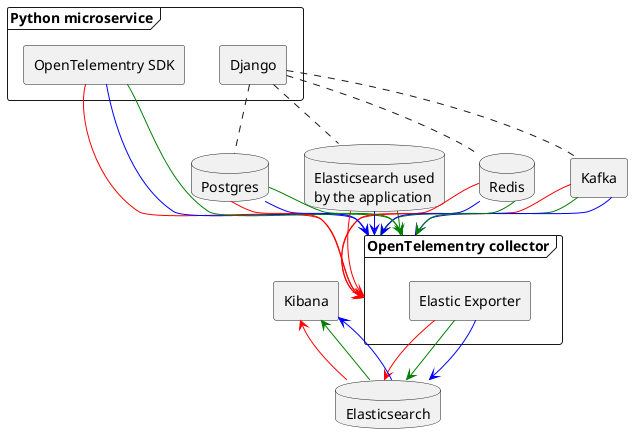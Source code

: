 @startuml
skinparam componentStyle rectangle

frame "Python microservice" as ms {
  [OpenTelementry SDK] as otel
  [Django] as django
}

database "Postgres" as db {
}

database "Elasticsearch" as es_observability {
}

frame "OpenTelementry collector" as collector {
 [Elastic Exporter] as eexporter
}

[Kibana] as kibana
[Kafka] as kafka

database "Elasticsearch used\nby the application" as es_app {
}

database "Redis" as redis {
}

otel --> collector #red
otel --> collector #blue
otel --> collector #green

django .. db 
django .. kafka

eexporter --> es_observability #red
eexporter --> es_observability #green
eexporter --> es_observability #blue

kibana <-- es_observability #red
kibana <-- es_observability #green
kibana <-- es_observability #blue

django .. es_app
django .. redis

kafka --> collector #red
kafka --> collector #green
kafka --> collector #blue

es_app --> collector #red
es_app --> collector #blue
es_app --> collector #green

redis --> collector #red
redis --> collector #blue
redis --> collector #green

db --> collector #red
db --> collector #blue
db --> collector #green

@enduml
